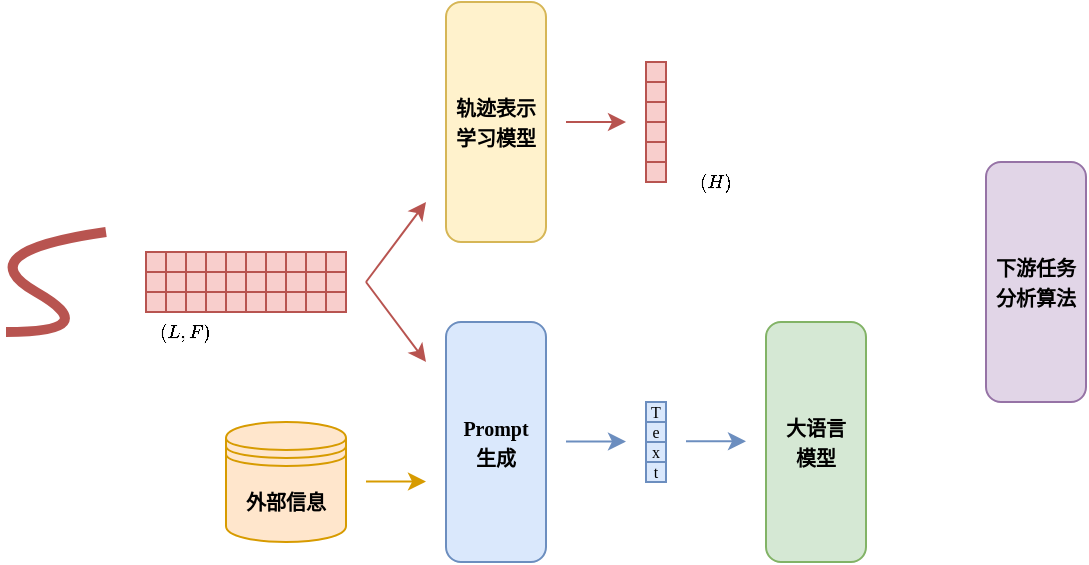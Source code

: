 <mxfile version="26.2.4">
  <diagram name="第 1 页" id="xtScbFzGM7mUoNcz4HWv">
    <mxGraphModel dx="543" dy="322" grid="1" gridSize="10" guides="1" tooltips="1" connect="1" arrows="1" fold="1" page="1" pageScale="1" pageWidth="827" pageHeight="1169" math="1" shadow="0">
      <root>
        <mxCell id="0" />
        <mxCell id="1" parent="0" />
        <mxCell id="2DcF1gHjVt7lIWrnkzcG-1" value="&lt;font style=&quot;font-size: 10px;&quot; face=&quot;Simsun&quot;&gt;&lt;b&gt;轨迹表示学习模型&lt;/b&gt;&lt;/font&gt;" style="rounded=1;whiteSpace=wrap;html=1;fillColor=#fff2cc;strokeColor=#d6b656;" vertex="1" parent="1">
          <mxGeometry x="330" y="90" width="50" height="120" as="geometry" />
        </mxCell>
        <mxCell id="2DcF1gHjVt7lIWrnkzcG-10" value="" style="curved=1;endArrow=none;html=1;rounded=0;fillColor=#f8cecc;strokeColor=#b85450;startFill=0;strokeWidth=5;" edge="1" parent="1">
          <mxGeometry width="50" height="50" relative="1" as="geometry">
            <mxPoint x="110" y="255" as="sourcePoint" />
            <mxPoint x="160" y="205" as="targetPoint" />
            <Array as="points">
              <mxPoint x="160" y="255" />
              <mxPoint x="90" y="215" />
            </Array>
          </mxGeometry>
        </mxCell>
        <mxCell id="2DcF1gHjVt7lIWrnkzcG-11" value="" style="rounded=0;whiteSpace=wrap;html=1;fillColor=#f8cecc;strokeColor=#b85450;" vertex="1" parent="1">
          <mxGeometry x="180" y="225" width="10" height="10" as="geometry" />
        </mxCell>
        <mxCell id="2DcF1gHjVt7lIWrnkzcG-12" value="" style="rounded=0;whiteSpace=wrap;html=1;fillColor=#f8cecc;strokeColor=#b85450;" vertex="1" parent="1">
          <mxGeometry x="190" y="225" width="10" height="10" as="geometry" />
        </mxCell>
        <mxCell id="2DcF1gHjVt7lIWrnkzcG-13" value="" style="rounded=0;whiteSpace=wrap;html=1;fillColor=#f8cecc;strokeColor=#b85450;" vertex="1" parent="1">
          <mxGeometry x="200" y="225" width="10" height="10" as="geometry" />
        </mxCell>
        <mxCell id="2DcF1gHjVt7lIWrnkzcG-14" value="" style="rounded=0;whiteSpace=wrap;html=1;fillColor=#f8cecc;strokeColor=#b85450;" vertex="1" parent="1">
          <mxGeometry x="210" y="225" width="10" height="10" as="geometry" />
        </mxCell>
        <mxCell id="2DcF1gHjVt7lIWrnkzcG-15" value="" style="rounded=0;whiteSpace=wrap;html=1;fillColor=#f8cecc;strokeColor=#b85450;" vertex="1" parent="1">
          <mxGeometry x="220" y="225" width="10" height="10" as="geometry" />
        </mxCell>
        <mxCell id="2DcF1gHjVt7lIWrnkzcG-16" value="" style="rounded=0;whiteSpace=wrap;html=1;fillColor=#f8cecc;strokeColor=#b85450;" vertex="1" parent="1">
          <mxGeometry x="230" y="225" width="10" height="10" as="geometry" />
        </mxCell>
        <mxCell id="2DcF1gHjVt7lIWrnkzcG-17" value="" style="rounded=0;whiteSpace=wrap;html=1;fillColor=#f8cecc;strokeColor=#b85450;" vertex="1" parent="1">
          <mxGeometry x="240" y="225" width="10" height="10" as="geometry" />
        </mxCell>
        <mxCell id="2DcF1gHjVt7lIWrnkzcG-18" value="" style="rounded=0;whiteSpace=wrap;html=1;fillColor=#f8cecc;strokeColor=#b85450;" vertex="1" parent="1">
          <mxGeometry x="250" y="225" width="10" height="10" as="geometry" />
        </mxCell>
        <mxCell id="2DcF1gHjVt7lIWrnkzcG-19" value="" style="rounded=0;whiteSpace=wrap;html=1;fillColor=#f8cecc;strokeColor=#b85450;" vertex="1" parent="1">
          <mxGeometry x="260" y="225" width="10" height="10" as="geometry" />
        </mxCell>
        <mxCell id="2DcF1gHjVt7lIWrnkzcG-20" value="" style="rounded=0;whiteSpace=wrap;html=1;fillColor=#f8cecc;strokeColor=#b85450;" vertex="1" parent="1">
          <mxGeometry x="270" y="225" width="10" height="10" as="geometry" />
        </mxCell>
        <mxCell id="2DcF1gHjVt7lIWrnkzcG-41" value="" style="rounded=0;whiteSpace=wrap;html=1;fillColor=#f8cecc;strokeColor=#b85450;" vertex="1" parent="1">
          <mxGeometry x="180" y="215" width="10" height="10" as="geometry" />
        </mxCell>
        <mxCell id="2DcF1gHjVt7lIWrnkzcG-42" value="" style="rounded=0;whiteSpace=wrap;html=1;fillColor=#f8cecc;strokeColor=#b85450;" vertex="1" parent="1">
          <mxGeometry x="190" y="215" width="10" height="10" as="geometry" />
        </mxCell>
        <mxCell id="2DcF1gHjVt7lIWrnkzcG-43" value="" style="rounded=0;whiteSpace=wrap;html=1;fillColor=#f8cecc;strokeColor=#b85450;" vertex="1" parent="1">
          <mxGeometry x="200" y="215" width="10" height="10" as="geometry" />
        </mxCell>
        <mxCell id="2DcF1gHjVt7lIWrnkzcG-44" value="" style="rounded=0;whiteSpace=wrap;html=1;fillColor=#f8cecc;strokeColor=#b85450;" vertex="1" parent="1">
          <mxGeometry x="210" y="215" width="10" height="10" as="geometry" />
        </mxCell>
        <mxCell id="2DcF1gHjVt7lIWrnkzcG-45" value="" style="rounded=0;whiteSpace=wrap;html=1;fillColor=#f8cecc;strokeColor=#b85450;" vertex="1" parent="1">
          <mxGeometry x="220" y="215" width="10" height="10" as="geometry" />
        </mxCell>
        <mxCell id="2DcF1gHjVt7lIWrnkzcG-46" value="" style="rounded=0;whiteSpace=wrap;html=1;fillColor=#f8cecc;strokeColor=#b85450;" vertex="1" parent="1">
          <mxGeometry x="230" y="215" width="10" height="10" as="geometry" />
        </mxCell>
        <mxCell id="2DcF1gHjVt7lIWrnkzcG-47" value="" style="rounded=0;whiteSpace=wrap;html=1;fillColor=#f8cecc;strokeColor=#b85450;" vertex="1" parent="1">
          <mxGeometry x="240" y="215" width="10" height="10" as="geometry" />
        </mxCell>
        <mxCell id="2DcF1gHjVt7lIWrnkzcG-48" value="" style="rounded=0;whiteSpace=wrap;html=1;fillColor=#f8cecc;strokeColor=#b85450;" vertex="1" parent="1">
          <mxGeometry x="250" y="215" width="10" height="10" as="geometry" />
        </mxCell>
        <mxCell id="2DcF1gHjVt7lIWrnkzcG-49" value="" style="rounded=0;whiteSpace=wrap;html=1;fillColor=#f8cecc;strokeColor=#b85450;" vertex="1" parent="1">
          <mxGeometry x="260" y="215" width="10" height="10" as="geometry" />
        </mxCell>
        <mxCell id="2DcF1gHjVt7lIWrnkzcG-50" value="" style="rounded=0;whiteSpace=wrap;html=1;fillColor=#f8cecc;strokeColor=#b85450;" vertex="1" parent="1">
          <mxGeometry x="270" y="215" width="10" height="10" as="geometry" />
        </mxCell>
        <mxCell id="2DcF1gHjVt7lIWrnkzcG-51" value="" style="rounded=0;whiteSpace=wrap;html=1;fillColor=#f8cecc;strokeColor=#b85450;" vertex="1" parent="1">
          <mxGeometry x="180" y="235" width="10" height="10" as="geometry" />
        </mxCell>
        <mxCell id="2DcF1gHjVt7lIWrnkzcG-52" value="" style="rounded=0;whiteSpace=wrap;html=1;fillColor=#f8cecc;strokeColor=#b85450;" vertex="1" parent="1">
          <mxGeometry x="190" y="235" width="10" height="10" as="geometry" />
        </mxCell>
        <mxCell id="2DcF1gHjVt7lIWrnkzcG-53" value="" style="rounded=0;whiteSpace=wrap;html=1;fillColor=#f8cecc;strokeColor=#b85450;" vertex="1" parent="1">
          <mxGeometry x="200" y="235" width="10" height="10" as="geometry" />
        </mxCell>
        <mxCell id="2DcF1gHjVt7lIWrnkzcG-54" value="" style="rounded=0;whiteSpace=wrap;html=1;fillColor=#f8cecc;strokeColor=#b85450;" vertex="1" parent="1">
          <mxGeometry x="210" y="235" width="10" height="10" as="geometry" />
        </mxCell>
        <mxCell id="2DcF1gHjVt7lIWrnkzcG-55" value="" style="rounded=0;whiteSpace=wrap;html=1;fillColor=#f8cecc;strokeColor=#b85450;" vertex="1" parent="1">
          <mxGeometry x="220" y="235" width="10" height="10" as="geometry" />
        </mxCell>
        <mxCell id="2DcF1gHjVt7lIWrnkzcG-56" value="" style="rounded=0;whiteSpace=wrap;html=1;fillColor=#f8cecc;strokeColor=#b85450;" vertex="1" parent="1">
          <mxGeometry x="230" y="235" width="10" height="10" as="geometry" />
        </mxCell>
        <mxCell id="2DcF1gHjVt7lIWrnkzcG-57" value="" style="rounded=0;whiteSpace=wrap;html=1;fillColor=#f8cecc;strokeColor=#b85450;" vertex="1" parent="1">
          <mxGeometry x="240" y="235" width="10" height="10" as="geometry" />
        </mxCell>
        <mxCell id="2DcF1gHjVt7lIWrnkzcG-58" value="" style="rounded=0;whiteSpace=wrap;html=1;fillColor=#f8cecc;strokeColor=#b85450;" vertex="1" parent="1">
          <mxGeometry x="250" y="235" width="10" height="10" as="geometry" />
        </mxCell>
        <mxCell id="2DcF1gHjVt7lIWrnkzcG-59" value="" style="rounded=0;whiteSpace=wrap;html=1;fillColor=#f8cecc;strokeColor=#b85450;" vertex="1" parent="1">
          <mxGeometry x="260" y="235" width="10" height="10" as="geometry" />
        </mxCell>
        <mxCell id="2DcF1gHjVt7lIWrnkzcG-60" value="" style="rounded=0;whiteSpace=wrap;html=1;fillColor=#f8cecc;strokeColor=#b85450;" vertex="1" parent="1">
          <mxGeometry x="270" y="235" width="10" height="10" as="geometry" />
        </mxCell>
        <mxCell id="2DcF1gHjVt7lIWrnkzcG-77" value="" style="rounded=0;whiteSpace=wrap;html=1;fillColor=#f8cecc;strokeColor=#b85450;" vertex="1" parent="1">
          <mxGeometry x="430" y="130" width="10" height="10" as="geometry" />
        </mxCell>
        <mxCell id="2DcF1gHjVt7lIWrnkzcG-78" value="" style="rounded=0;whiteSpace=wrap;html=1;fillColor=#f8cecc;strokeColor=#b85450;" vertex="1" parent="1">
          <mxGeometry x="430" y="140" width="10" height="10" as="geometry" />
        </mxCell>
        <mxCell id="2DcF1gHjVt7lIWrnkzcG-79" value="" style="rounded=0;whiteSpace=wrap;html=1;fillColor=#f8cecc;strokeColor=#b85450;" vertex="1" parent="1">
          <mxGeometry x="430" y="120" width="10" height="10" as="geometry" />
        </mxCell>
        <mxCell id="2DcF1gHjVt7lIWrnkzcG-80" value="" style="rounded=0;whiteSpace=wrap;html=1;fillColor=#f8cecc;strokeColor=#b85450;" vertex="1" parent="1">
          <mxGeometry x="430" y="160" width="10" height="10" as="geometry" />
        </mxCell>
        <mxCell id="2DcF1gHjVt7lIWrnkzcG-81" value="" style="rounded=0;whiteSpace=wrap;html=1;fillColor=#f8cecc;strokeColor=#b85450;" vertex="1" parent="1">
          <mxGeometry x="430" y="170" width="10" height="10" as="geometry" />
        </mxCell>
        <mxCell id="2DcF1gHjVt7lIWrnkzcG-82" value="" style="rounded=0;whiteSpace=wrap;html=1;fillColor=#f8cecc;strokeColor=#b85450;" vertex="1" parent="1">
          <mxGeometry x="430" y="150" width="10" height="10" as="geometry" />
        </mxCell>
        <mxCell id="2DcF1gHjVt7lIWrnkzcG-84" value="" style="endArrow=classic;html=1;rounded=0;fillColor=#f8cecc;strokeColor=#b85450;" edge="1" parent="1">
          <mxGeometry width="50" height="50" relative="1" as="geometry">
            <mxPoint x="290" y="230" as="sourcePoint" />
            <mxPoint x="320" y="190" as="targetPoint" />
          </mxGeometry>
        </mxCell>
        <mxCell id="2DcF1gHjVt7lIWrnkzcG-87" value="" style="endArrow=classic;html=1;rounded=0;fillColor=#f8cecc;strokeColor=#b85450;" edge="1" parent="1">
          <mxGeometry width="50" height="50" relative="1" as="geometry">
            <mxPoint x="390" y="150" as="sourcePoint" />
            <mxPoint x="420" y="150" as="targetPoint" />
          </mxGeometry>
        </mxCell>
        <mxCell id="2DcF1gHjVt7lIWrnkzcG-90" value="&lt;font style=&quot;font-size: 8px;&quot;&gt;$$(L,F)$$&lt;/font&gt;" style="text;html=1;align=center;verticalAlign=middle;whiteSpace=wrap;rounded=0;" vertex="1" parent="1">
          <mxGeometry x="180" y="245" width="40" height="20" as="geometry" />
        </mxCell>
        <mxCell id="2DcF1gHjVt7lIWrnkzcG-124" value="&lt;font face=&quot;Simsun&quot;&gt;&lt;span style=&quot;font-size: 10px;&quot;&gt;&lt;b&gt;下游任务分析算法&lt;/b&gt;&lt;/span&gt;&lt;/font&gt;" style="rounded=1;whiteSpace=wrap;html=1;fillColor=#e1d5e7;strokeColor=#9673a6;" vertex="1" parent="1">
          <mxGeometry x="600" y="170" width="50" height="120" as="geometry" />
        </mxCell>
        <mxCell id="2DcF1gHjVt7lIWrnkzcG-126" value="&lt;font style=&quot;font-size: 10px;&quot; face=&quot;Simsun&quot;&gt;&lt;b&gt;大语言&lt;/b&gt;&lt;/font&gt;&lt;div&gt;&lt;font style=&quot;font-size: 10px;&quot; face=&quot;Simsun&quot;&gt;&lt;b&gt;模型&lt;/b&gt;&lt;/font&gt;&lt;/div&gt;" style="rounded=1;whiteSpace=wrap;html=1;fillColor=#d5e8d4;strokeColor=#82b366;" vertex="1" parent="1">
          <mxGeometry x="490" y="250" width="50" height="120" as="geometry" />
        </mxCell>
        <mxCell id="2DcF1gHjVt7lIWrnkzcG-128" value="" style="endArrow=classic;html=1;rounded=0;fillColor=#f8cecc;strokeColor=#b85450;" edge="1" parent="1">
          <mxGeometry width="50" height="50" relative="1" as="geometry">
            <mxPoint x="290" y="230" as="sourcePoint" />
            <mxPoint x="320" y="270" as="targetPoint" />
          </mxGeometry>
        </mxCell>
        <mxCell id="2DcF1gHjVt7lIWrnkzcG-140" value="&lt;font style=&quot;font-size: 10px;&quot; face=&quot;Simsun&quot;&gt;&lt;b&gt;外部信息&lt;/b&gt;&lt;/font&gt;" style="shape=datastore;whiteSpace=wrap;html=1;fillColor=#ffe6cc;strokeColor=#d79b00;" vertex="1" parent="1">
          <mxGeometry x="220" y="300" width="60" height="60" as="geometry" />
        </mxCell>
        <mxCell id="2DcF1gHjVt7lIWrnkzcG-141" value="" style="endArrow=classic;html=1;rounded=0;fillColor=#ffe6cc;strokeColor=#d79b00;" edge="1" parent="1">
          <mxGeometry width="50" height="50" relative="1" as="geometry">
            <mxPoint x="290" y="329.8" as="sourcePoint" />
            <mxPoint x="320" y="329.8" as="targetPoint" />
          </mxGeometry>
        </mxCell>
        <mxCell id="2DcF1gHjVt7lIWrnkzcG-154" value="" style="group" vertex="1" connectable="0" parent="1">
          <mxGeometry x="420" y="280" width="30" height="60" as="geometry" />
        </mxCell>
        <mxCell id="2DcF1gHjVt7lIWrnkzcG-130" value="&lt;pre&gt;&lt;br&gt;&lt;/pre&gt;" style="rounded=0;whiteSpace=wrap;html=1;fillColor=#dae8fc;strokeColor=#6c8ebf;align=center;" vertex="1" parent="2DcF1gHjVt7lIWrnkzcG-154">
          <mxGeometry x="10" y="10" width="10" height="10" as="geometry" />
        </mxCell>
        <mxCell id="2DcF1gHjVt7lIWrnkzcG-131" value="" style="rounded=0;whiteSpace=wrap;html=1;fillColor=#dae8fc;strokeColor=#6c8ebf;" vertex="1" parent="2DcF1gHjVt7lIWrnkzcG-154">
          <mxGeometry x="10" y="20" width="10" height="10" as="geometry" />
        </mxCell>
        <mxCell id="2DcF1gHjVt7lIWrnkzcG-132" value="" style="rounded=0;whiteSpace=wrap;html=1;fillColor=#dae8fc;strokeColor=#6c8ebf;" vertex="1" parent="2DcF1gHjVt7lIWrnkzcG-154">
          <mxGeometry x="10" y="30" width="10" height="10" as="geometry" />
        </mxCell>
        <mxCell id="2DcF1gHjVt7lIWrnkzcG-133" value="" style="rounded=0;whiteSpace=wrap;html=1;fillColor=#dae8fc;strokeColor=#6c8ebf;" vertex="1" parent="2DcF1gHjVt7lIWrnkzcG-154">
          <mxGeometry x="10" y="40" width="10" height="10" as="geometry" />
        </mxCell>
        <mxCell id="2DcF1gHjVt7lIWrnkzcG-150" value="&lt;font face=&quot;Comic Sans MS&quot;&gt;T&lt;/font&gt;" style="text;html=1;align=center;verticalAlign=middle;whiteSpace=wrap;rounded=0;fontSize=8;" vertex="1" parent="2DcF1gHjVt7lIWrnkzcG-154">
          <mxGeometry width="30" height="30" as="geometry" />
        </mxCell>
        <mxCell id="2DcF1gHjVt7lIWrnkzcG-151" value="&lt;font face=&quot;Comic Sans MS&quot;&gt;e&lt;/font&gt;" style="text;html=1;align=center;verticalAlign=middle;whiteSpace=wrap;rounded=0;fontSize=8;" vertex="1" parent="2DcF1gHjVt7lIWrnkzcG-154">
          <mxGeometry y="10" width="30" height="30" as="geometry" />
        </mxCell>
        <mxCell id="2DcF1gHjVt7lIWrnkzcG-152" value="&lt;font face=&quot;Comic Sans MS&quot;&gt;x&lt;/font&gt;" style="text;html=1;align=center;verticalAlign=middle;whiteSpace=wrap;rounded=0;fontSize=8;" vertex="1" parent="2DcF1gHjVt7lIWrnkzcG-154">
          <mxGeometry y="20" width="30" height="30" as="geometry" />
        </mxCell>
        <mxCell id="2DcF1gHjVt7lIWrnkzcG-153" value="&lt;font face=&quot;Comic Sans MS&quot;&gt;t&lt;/font&gt;" style="text;html=1;align=center;verticalAlign=middle;whiteSpace=wrap;rounded=0;fontSize=8;" vertex="1" parent="2DcF1gHjVt7lIWrnkzcG-154">
          <mxGeometry y="30" width="30" height="30" as="geometry" />
        </mxCell>
        <mxCell id="2DcF1gHjVt7lIWrnkzcG-155" value="&lt;font face=&quot;Simsun&quot;&gt;&lt;span style=&quot;font-size: 10px;&quot;&gt;&lt;b&gt;Prompt&lt;/b&gt;&lt;/span&gt;&lt;/font&gt;&lt;div&gt;&lt;font face=&quot;Simsun&quot;&gt;&lt;span style=&quot;font-size: 10px;&quot;&gt;&lt;b&gt;生成&lt;/b&gt;&lt;/span&gt;&lt;/font&gt;&lt;/div&gt;" style="rounded=1;whiteSpace=wrap;html=1;fillColor=#dae8fc;strokeColor=#6c8ebf;" vertex="1" parent="1">
          <mxGeometry x="330" y="250" width="50" height="120" as="geometry" />
        </mxCell>
        <mxCell id="2DcF1gHjVt7lIWrnkzcG-156" value="" style="endArrow=classic;html=1;rounded=0;fillColor=#dae8fc;strokeColor=#6c8ebf;" edge="1" parent="1">
          <mxGeometry width="50" height="50" relative="1" as="geometry">
            <mxPoint x="390" y="309.76" as="sourcePoint" />
            <mxPoint x="420" y="309.76" as="targetPoint" />
          </mxGeometry>
        </mxCell>
        <mxCell id="2DcF1gHjVt7lIWrnkzcG-157" value="&lt;font style=&quot;font-size: 8px;&quot;&gt;$$(H)$$&lt;/font&gt;" style="text;html=1;align=center;verticalAlign=middle;whiteSpace=wrap;rounded=0;" vertex="1" parent="1">
          <mxGeometry x="450" y="170" width="30" height="20" as="geometry" />
        </mxCell>
        <mxCell id="2DcF1gHjVt7lIWrnkzcG-158" value="" style="endArrow=classic;html=1;rounded=0;fillColor=#dae8fc;strokeColor=#6c8ebf;" edge="1" parent="1">
          <mxGeometry width="50" height="50" relative="1" as="geometry">
            <mxPoint x="450" y="309.66" as="sourcePoint" />
            <mxPoint x="480" y="309.66" as="targetPoint" />
          </mxGeometry>
        </mxCell>
      </root>
    </mxGraphModel>
  </diagram>
</mxfile>
